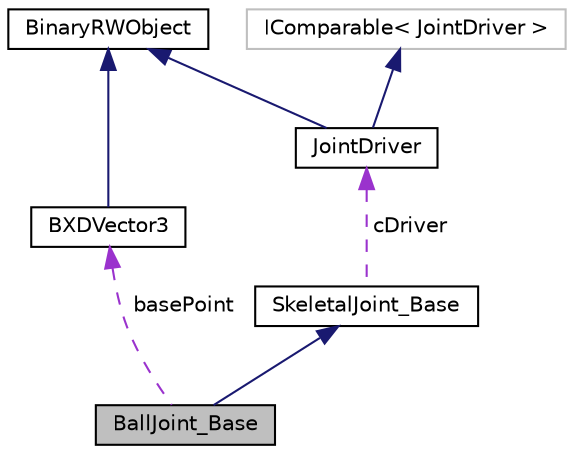digraph "BallJoint_Base"
{
  edge [fontname="Helvetica",fontsize="10",labelfontname="Helvetica",labelfontsize="10"];
  node [fontname="Helvetica",fontsize="10",shape=record];
  Node2 [label="BallJoint_Base",height=0.2,width=0.4,color="black", fillcolor="grey75", style="filled", fontcolor="black"];
  Node3 -> Node2 [dir="back",color="midnightblue",fontsize="10",style="solid"];
  Node3 [label="SkeletalJoint_Base",height=0.2,width=0.4,color="black", fillcolor="white", style="filled",URL="$class_skeletal_joint___base.html",tooltip="Represents a moving joint between two nodes. "];
  Node4 -> Node3 [dir="back",color="darkorchid3",fontsize="10",style="dashed",label=" cDriver" ];
  Node4 [label="JointDriver",height=0.2,width=0.4,color="black", fillcolor="white", style="filled",URL="$class_joint_driver.html",tooltip="Generic class able to represent all types of joint drivers. "];
  Node5 -> Node4 [dir="back",color="midnightblue",fontsize="10",style="solid"];
  Node5 [label="BinaryRWObject",height=0.2,width=0.4,color="black", fillcolor="white", style="filled",URL="$interface_binary_r_w_object.html",tooltip="Interface for objects that can read/write binary data to files "];
  Node6 -> Node4 [dir="back",color="midnightblue",fontsize="10",style="solid"];
  Node6 [label="IComparable\< JointDriver \>",height=0.2,width=0.4,color="grey75", fillcolor="white", style="filled"];
  Node7 -> Node2 [dir="back",color="darkorchid3",fontsize="10",style="dashed",label=" basePoint" ];
  Node7 [label="BXDVector3",height=0.2,width=0.4,color="black", fillcolor="white", style="filled",URL="$class_b_x_d_vector3.html"];
  Node5 -> Node7 [dir="back",color="midnightblue",fontsize="10",style="solid"];
}
